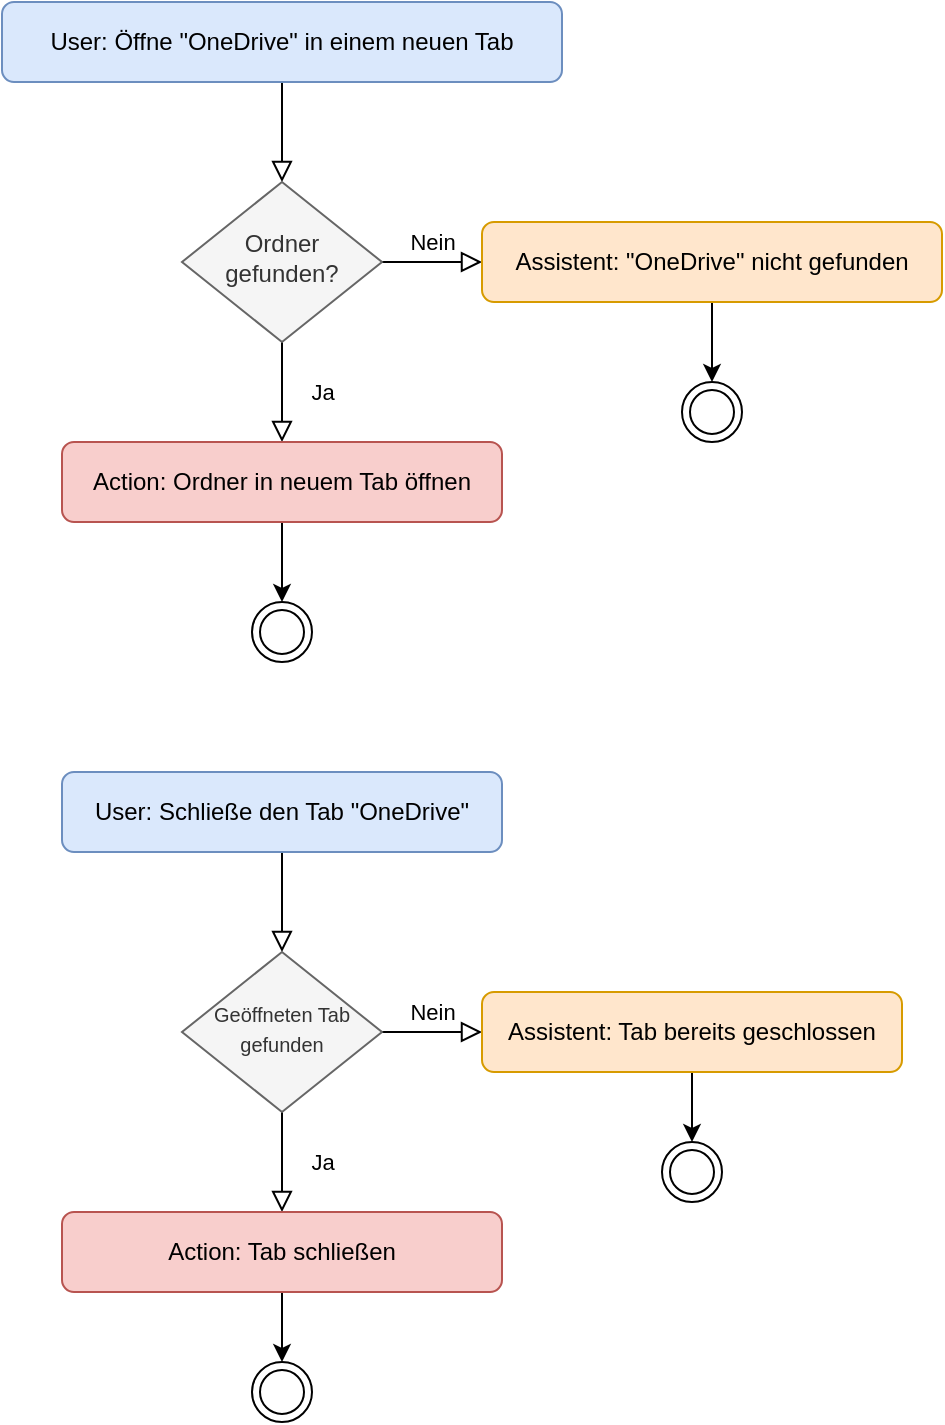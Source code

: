 <mxfile version="16.2.4" type="device"><diagram id="A_pYfiKpYfXB_YyBH-GY" name="Page-1"><mxGraphModel dx="1550" dy="875" grid="1" gridSize="10" guides="1" tooltips="1" connect="1" arrows="1" fold="1" page="1" pageScale="1" pageWidth="827" pageHeight="1169" math="0" shadow="0"><root><mxCell id="0"/><mxCell id="1" parent="0"/><mxCell id="Le6NNmrb-fC8dMI4T8Lu-1" value="" style="rounded=0;html=1;jettySize=auto;orthogonalLoop=1;fontSize=11;endArrow=block;endFill=0;endSize=8;strokeWidth=1;shadow=0;labelBackgroundColor=none;edgeStyle=orthogonalEdgeStyle;" edge="1" parent="1" source="Le6NNmrb-fC8dMI4T8Lu-2" target="Le6NNmrb-fC8dMI4T8Lu-5"><mxGeometry relative="1" as="geometry"/></mxCell><mxCell id="Le6NNmrb-fC8dMI4T8Lu-2" value="User: Öffne &quot;OneDrive&quot; in einem neuen Tab" style="rounded=1;whiteSpace=wrap;html=1;fontSize=12;glass=0;strokeWidth=1;shadow=0;fillColor=#dae8fc;strokeColor=#6c8ebf;" vertex="1" parent="1"><mxGeometry width="280" height="40" as="geometry"/></mxCell><mxCell id="Le6NNmrb-fC8dMI4T8Lu-3" value="Ja" style="rounded=0;html=1;jettySize=auto;orthogonalLoop=1;fontSize=11;endArrow=block;endFill=0;endSize=8;strokeWidth=1;shadow=0;labelBackgroundColor=none;edgeStyle=orthogonalEdgeStyle;entryX=0.5;entryY=0;entryDx=0;entryDy=0;" edge="1" parent="1" source="Le6NNmrb-fC8dMI4T8Lu-5" target="Le6NNmrb-fC8dMI4T8Lu-8"><mxGeometry y="20" relative="1" as="geometry"><mxPoint as="offset"/><mxPoint x="140" y="350" as="targetPoint"/></mxGeometry></mxCell><mxCell id="Le6NNmrb-fC8dMI4T8Lu-4" value="Nein" style="edgeStyle=orthogonalEdgeStyle;rounded=0;html=1;jettySize=auto;orthogonalLoop=1;fontSize=11;endArrow=block;endFill=0;endSize=8;strokeWidth=1;shadow=0;labelBackgroundColor=none;" edge="1" parent="1" source="Le6NNmrb-fC8dMI4T8Lu-5" target="Le6NNmrb-fC8dMI4T8Lu-6"><mxGeometry y="10" relative="1" as="geometry"><mxPoint as="offset"/></mxGeometry></mxCell><mxCell id="Le6NNmrb-fC8dMI4T8Lu-5" value="Ordner gefunden?" style="rhombus;whiteSpace=wrap;html=1;shadow=0;fontFamily=Helvetica;fontSize=12;align=center;strokeWidth=1;spacing=6;spacingTop=-4;fillColor=#f5f5f5;strokeColor=#666666;fontColor=#333333;" vertex="1" parent="1"><mxGeometry x="90" y="90" width="100" height="80" as="geometry"/></mxCell><mxCell id="Le6NNmrb-fC8dMI4T8Lu-34" style="edgeStyle=orthogonalEdgeStyle;rounded=0;orthogonalLoop=1;jettySize=auto;html=1;exitX=0.5;exitY=1;exitDx=0;exitDy=0;entryX=0;entryY=0.5;entryDx=0;entryDy=0;fontSize=10;" edge="1" parent="1" source="Le6NNmrb-fC8dMI4T8Lu-6" target="Le6NNmrb-fC8dMI4T8Lu-27"><mxGeometry relative="1" as="geometry"/></mxCell><mxCell id="Le6NNmrb-fC8dMI4T8Lu-6" value="Assistent: &quot;OneDrive&quot; nicht gefunden" style="rounded=1;whiteSpace=wrap;html=1;fontSize=12;glass=0;strokeWidth=1;shadow=0;fillColor=#ffe6cc;strokeColor=#d79b00;" vertex="1" parent="1"><mxGeometry x="240" y="110" width="230" height="40" as="geometry"/></mxCell><mxCell id="Le6NNmrb-fC8dMI4T8Lu-33" style="edgeStyle=orthogonalEdgeStyle;rounded=0;orthogonalLoop=1;jettySize=auto;html=1;exitX=0.5;exitY=1;exitDx=0;exitDy=0;entryX=0;entryY=0.5;entryDx=0;entryDy=0;fontSize=10;" edge="1" parent="1" source="Le6NNmrb-fC8dMI4T8Lu-8" target="Le6NNmrb-fC8dMI4T8Lu-29"><mxGeometry relative="1" as="geometry"/></mxCell><mxCell id="Le6NNmrb-fC8dMI4T8Lu-8" value="Action: Ordner in neuem Tab öffnen" style="rounded=1;whiteSpace=wrap;html=1;fontSize=12;glass=0;strokeWidth=1;shadow=0;fillColor=#f8cecc;strokeColor=#b85450;" vertex="1" parent="1"><mxGeometry x="30" y="220" width="220" height="40" as="geometry"/></mxCell><mxCell id="Le6NNmrb-fC8dMI4T8Lu-20" value="" style="rounded=0;html=1;jettySize=auto;orthogonalLoop=1;fontSize=11;endArrow=block;endFill=0;endSize=8;strokeWidth=1;shadow=0;labelBackgroundColor=none;edgeStyle=orthogonalEdgeStyle;" edge="1" parent="1" source="Le6NNmrb-fC8dMI4T8Lu-21" target="Le6NNmrb-fC8dMI4T8Lu-24"><mxGeometry relative="1" as="geometry"/></mxCell><mxCell id="Le6NNmrb-fC8dMI4T8Lu-21" value="User: Schließe den Tab &quot;OneDrive&quot;" style="rounded=1;whiteSpace=wrap;html=1;fontSize=12;glass=0;strokeWidth=1;shadow=0;fillColor=#dae8fc;strokeColor=#6c8ebf;" vertex="1" parent="1"><mxGeometry x="30" y="385" width="220" height="40" as="geometry"/></mxCell><mxCell id="Le6NNmrb-fC8dMI4T8Lu-22" value="Ja" style="rounded=0;html=1;jettySize=auto;orthogonalLoop=1;fontSize=11;endArrow=block;endFill=0;endSize=8;strokeWidth=1;shadow=0;labelBackgroundColor=none;edgeStyle=orthogonalEdgeStyle;entryX=0.5;entryY=0;entryDx=0;entryDy=0;" edge="1" parent="1" source="Le6NNmrb-fC8dMI4T8Lu-24" target="Le6NNmrb-fC8dMI4T8Lu-26"><mxGeometry y="20" relative="1" as="geometry"><mxPoint as="offset"/><mxPoint x="140" y="735" as="targetPoint"/></mxGeometry></mxCell><mxCell id="Le6NNmrb-fC8dMI4T8Lu-23" value="Nein" style="edgeStyle=orthogonalEdgeStyle;rounded=0;html=1;jettySize=auto;orthogonalLoop=1;fontSize=11;endArrow=block;endFill=0;endSize=8;strokeWidth=1;shadow=0;labelBackgroundColor=none;" edge="1" parent="1" source="Le6NNmrb-fC8dMI4T8Lu-24" target="Le6NNmrb-fC8dMI4T8Lu-25"><mxGeometry y="10" relative="1" as="geometry"><mxPoint as="offset"/></mxGeometry></mxCell><mxCell id="Le6NNmrb-fC8dMI4T8Lu-24" value="&lt;font style=&quot;font-size: 10px&quot;&gt;Geöffneten Tab gefunden&lt;/font&gt;" style="rhombus;whiteSpace=wrap;html=1;shadow=0;fontFamily=Helvetica;fontSize=12;align=center;strokeWidth=1;spacing=6;spacingTop=-4;fillColor=#f5f5f5;strokeColor=#666666;fontColor=#333333;" vertex="1" parent="1"><mxGeometry x="90" y="475" width="100" height="80" as="geometry"/></mxCell><mxCell id="Le6NNmrb-fC8dMI4T8Lu-32" style="edgeStyle=orthogonalEdgeStyle;rounded=0;orthogonalLoop=1;jettySize=auto;html=1;exitX=0.5;exitY=1;exitDx=0;exitDy=0;entryX=0;entryY=0.5;entryDx=0;entryDy=0;fontSize=10;" edge="1" parent="1" source="Le6NNmrb-fC8dMI4T8Lu-25" target="Le6NNmrb-fC8dMI4T8Lu-30"><mxGeometry relative="1" as="geometry"/></mxCell><mxCell id="Le6NNmrb-fC8dMI4T8Lu-25" value="Assistent: Tab bereits geschlossen" style="rounded=1;whiteSpace=wrap;html=1;fontSize=12;glass=0;strokeWidth=1;shadow=0;fillColor=#ffe6cc;strokeColor=#d79b00;" vertex="1" parent="1"><mxGeometry x="240" y="495" width="210" height="40" as="geometry"/></mxCell><mxCell id="Le6NNmrb-fC8dMI4T8Lu-35" style="edgeStyle=orthogonalEdgeStyle;rounded=0;orthogonalLoop=1;jettySize=auto;html=1;exitX=0.5;exitY=1;exitDx=0;exitDy=0;entryX=0;entryY=0.5;entryDx=0;entryDy=0;fontSize=10;" edge="1" parent="1" source="Le6NNmrb-fC8dMI4T8Lu-26" target="Le6NNmrb-fC8dMI4T8Lu-28"><mxGeometry relative="1" as="geometry"/></mxCell><mxCell id="Le6NNmrb-fC8dMI4T8Lu-26" value="Action: Tab schließen" style="rounded=1;whiteSpace=wrap;html=1;fontSize=12;glass=0;strokeWidth=1;shadow=0;fillColor=#f8cecc;strokeColor=#b85450;" vertex="1" parent="1"><mxGeometry x="30" y="605" width="220" height="40" as="geometry"/></mxCell><mxCell id="Le6NNmrb-fC8dMI4T8Lu-27" value="" style="ellipse;shape=doubleEllipse;whiteSpace=wrap;html=1;aspect=fixed;fontSize=9;direction=south;" vertex="1" parent="1"><mxGeometry x="340" y="190" width="30" height="30" as="geometry"/></mxCell><mxCell id="Le6NNmrb-fC8dMI4T8Lu-28" value="" style="ellipse;shape=doubleEllipse;whiteSpace=wrap;html=1;aspect=fixed;fontSize=9;direction=south;" vertex="1" parent="1"><mxGeometry x="125" y="680" width="30" height="30" as="geometry"/></mxCell><mxCell id="Le6NNmrb-fC8dMI4T8Lu-29" value="" style="ellipse;shape=doubleEllipse;whiteSpace=wrap;html=1;aspect=fixed;fontSize=9;direction=south;" vertex="1" parent="1"><mxGeometry x="125" y="300" width="30" height="30" as="geometry"/></mxCell><mxCell id="Le6NNmrb-fC8dMI4T8Lu-30" value="" style="ellipse;shape=doubleEllipse;whiteSpace=wrap;html=1;aspect=fixed;fontSize=9;direction=south;" vertex="1" parent="1"><mxGeometry x="330" y="570" width="30" height="30" as="geometry"/></mxCell></root></mxGraphModel></diagram></mxfile>